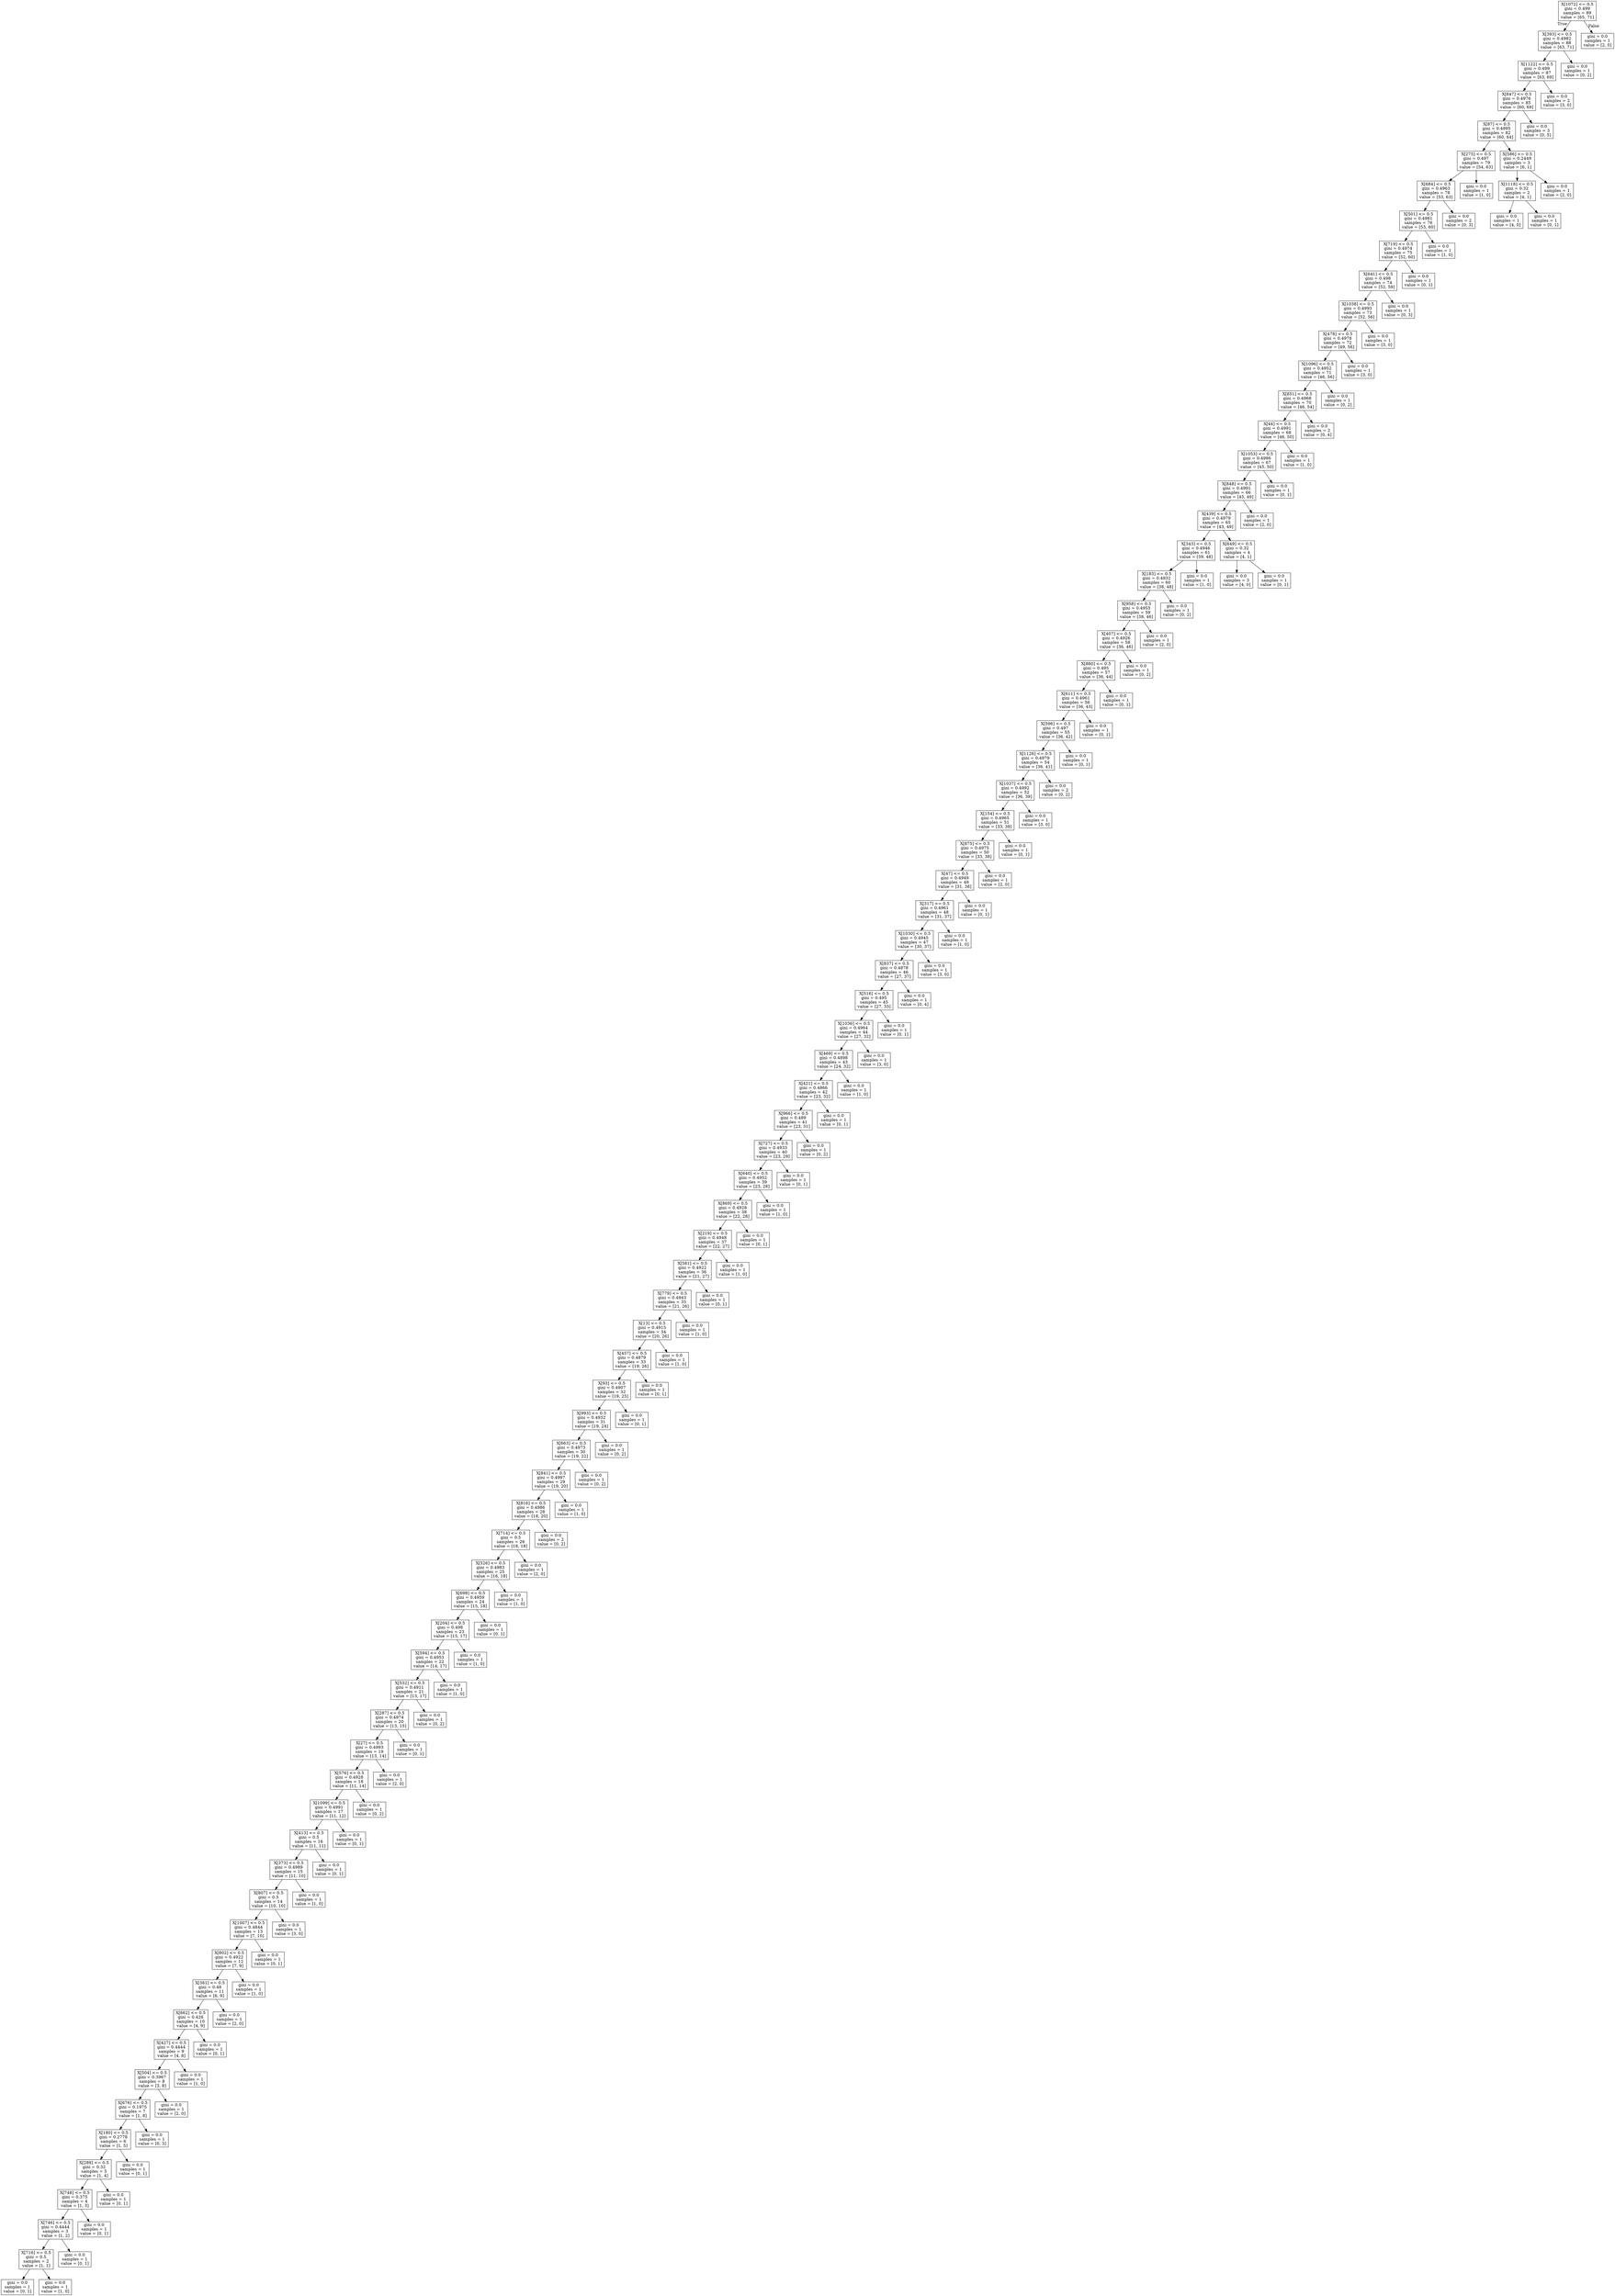digraph Tree {
node [shape=box] ;
0 [label="X[1072] <= 0.5\ngini = 0.499\nsamples = 89\nvalue = [65, 71]"] ;
1 [label="X[393] <= 0.5\ngini = 0.4982\nsamples = 88\nvalue = [63, 71]"] ;
0 -> 1 [labeldistance=2.5, labelangle=45, headlabel="True"] ;
2 [label="X[1122] <= 0.5\ngini = 0.499\nsamples = 87\nvalue = [63, 69]"] ;
1 -> 2 ;
3 [label="X[847] <= 0.5\ngini = 0.4976\nsamples = 85\nvalue = [60, 69]"] ;
2 -> 3 ;
4 [label="X[87] <= 0.5\ngini = 0.4995\nsamples = 82\nvalue = [60, 64]"] ;
3 -> 4 ;
5 [label="X[275] <= 0.5\ngini = 0.497\nsamples = 79\nvalue = [54, 63]"] ;
4 -> 5 ;
6 [label="X[684] <= 0.5\ngini = 0.4963\nsamples = 78\nvalue = [53, 63]"] ;
5 -> 6 ;
7 [label="X[501] <= 0.5\ngini = 0.4981\nsamples = 76\nvalue = [53, 60]"] ;
6 -> 7 ;
8 [label="X[719] <= 0.5\ngini = 0.4974\nsamples = 75\nvalue = [52, 60]"] ;
7 -> 8 ;
9 [label="X[641] <= 0.5\ngini = 0.498\nsamples = 74\nvalue = [52, 59]"] ;
8 -> 9 ;
10 [label="X[1038] <= 0.5\ngini = 0.4993\nsamples = 73\nvalue = [52, 56]"] ;
9 -> 10 ;
11 [label="X[478] <= 0.5\ngini = 0.4978\nsamples = 72\nvalue = [49, 56]"] ;
10 -> 11 ;
12 [label="X[1096] <= 0.5\ngini = 0.4952\nsamples = 71\nvalue = [46, 56]"] ;
11 -> 12 ;
13 [label="X[851] <= 0.5\ngini = 0.4968\nsamples = 70\nvalue = [46, 54]"] ;
12 -> 13 ;
14 [label="X[44] <= 0.5\ngini = 0.4991\nsamples = 68\nvalue = [46, 50]"] ;
13 -> 14 ;
15 [label="X[1053] <= 0.5\ngini = 0.4986\nsamples = 67\nvalue = [45, 50]"] ;
14 -> 15 ;
16 [label="X[848] <= 0.5\ngini = 0.4991\nsamples = 66\nvalue = [45, 49]"] ;
15 -> 16 ;
17 [label="X[439] <= 0.5\ngini = 0.4979\nsamples = 65\nvalue = [43, 49]"] ;
16 -> 17 ;
18 [label="X[343] <= 0.5\ngini = 0.4946\nsamples = 61\nvalue = [39, 48]"] ;
17 -> 18 ;
19 [label="X[183] <= 0.5\ngini = 0.4932\nsamples = 60\nvalue = [38, 48]"] ;
18 -> 19 ;
20 [label="X[958] <= 0.5\ngini = 0.4955\nsamples = 59\nvalue = [38, 46]"] ;
19 -> 20 ;
21 [label="X[407] <= 0.5\ngini = 0.4926\nsamples = 58\nvalue = [36, 46]"] ;
20 -> 21 ;
22 [label="X[880] <= 0.5\ngini = 0.495\nsamples = 57\nvalue = [36, 44]"] ;
21 -> 22 ;
23 [label="X[611] <= 0.5\ngini = 0.4961\nsamples = 56\nvalue = [36, 43]"] ;
22 -> 23 ;
24 [label="X[596] <= 0.5\ngini = 0.497\nsamples = 55\nvalue = [36, 42]"] ;
23 -> 24 ;
25 [label="X[1126] <= 0.5\ngini = 0.4979\nsamples = 54\nvalue = [36, 41]"] ;
24 -> 25 ;
26 [label="X[1037] <= 0.5\ngini = 0.4992\nsamples = 52\nvalue = [36, 39]"] ;
25 -> 26 ;
27 [label="X[154] <= 0.5\ngini = 0.4965\nsamples = 51\nvalue = [33, 39]"] ;
26 -> 27 ;
28 [label="X[875] <= 0.5\ngini = 0.4975\nsamples = 50\nvalue = [33, 38]"] ;
27 -> 28 ;
29 [label="X[47] <= 0.5\ngini = 0.4949\nsamples = 49\nvalue = [31, 38]"] ;
28 -> 29 ;
30 [label="X[317] <= 0.5\ngini = 0.4961\nsamples = 48\nvalue = [31, 37]"] ;
29 -> 30 ;
31 [label="X[1030] <= 0.5\ngini = 0.4945\nsamples = 47\nvalue = [30, 37]"] ;
30 -> 31 ;
32 [label="X[837] <= 0.5\ngini = 0.4878\nsamples = 46\nvalue = [27, 37]"] ;
31 -> 32 ;
33 [label="X[516] <= 0.5\ngini = 0.495\nsamples = 45\nvalue = [27, 33]"] ;
32 -> 33 ;
34 [label="X[1036] <= 0.5\ngini = 0.4964\nsamples = 44\nvalue = [27, 32]"] ;
33 -> 34 ;
35 [label="X[469] <= 0.5\ngini = 0.4898\nsamples = 43\nvalue = [24, 32]"] ;
34 -> 35 ;
36 [label="X[421] <= 0.5\ngini = 0.4866\nsamples = 42\nvalue = [23, 32]"] ;
35 -> 36 ;
37 [label="X[966] <= 0.5\ngini = 0.489\nsamples = 41\nvalue = [23, 31]"] ;
36 -> 37 ;
38 [label="X[727] <= 0.5\ngini = 0.4933\nsamples = 40\nvalue = [23, 29]"] ;
37 -> 38 ;
39 [label="X[640] <= 0.5\ngini = 0.4952\nsamples = 39\nvalue = [23, 28]"] ;
38 -> 39 ;
40 [label="X[869] <= 0.5\ngini = 0.4928\nsamples = 38\nvalue = [22, 28]"] ;
39 -> 40 ;
41 [label="X[219] <= 0.5\ngini = 0.4948\nsamples = 37\nvalue = [22, 27]"] ;
40 -> 41 ;
42 [label="X[581] <= 0.5\ngini = 0.4922\nsamples = 36\nvalue = [21, 27]"] ;
41 -> 42 ;
43 [label="X[779] <= 0.5\ngini = 0.4943\nsamples = 35\nvalue = [21, 26]"] ;
42 -> 43 ;
44 [label="X[13] <= 0.5\ngini = 0.4915\nsamples = 34\nvalue = [20, 26]"] ;
43 -> 44 ;
45 [label="X[457] <= 0.5\ngini = 0.4879\nsamples = 33\nvalue = [19, 26]"] ;
44 -> 45 ;
46 [label="X[93] <= 0.5\ngini = 0.4907\nsamples = 32\nvalue = [19, 25]"] ;
45 -> 46 ;
47 [label="X[993] <= 0.5\ngini = 0.4932\nsamples = 31\nvalue = [19, 24]"] ;
46 -> 47 ;
48 [label="X[663] <= 0.5\ngini = 0.4973\nsamples = 30\nvalue = [19, 22]"] ;
47 -> 48 ;
49 [label="X[841] <= 0.5\ngini = 0.4997\nsamples = 29\nvalue = [19, 20]"] ;
48 -> 49 ;
50 [label="X[816] <= 0.5\ngini = 0.4986\nsamples = 28\nvalue = [18, 20]"] ;
49 -> 50 ;
51 [label="X[714] <= 0.5\ngini = 0.5\nsamples = 26\nvalue = [18, 18]"] ;
50 -> 51 ;
52 [label="X[526] <= 0.5\ngini = 0.4983\nsamples = 25\nvalue = [16, 18]"] ;
51 -> 52 ;
53 [label="X[698] <= 0.5\ngini = 0.4959\nsamples = 24\nvalue = [15, 18]"] ;
52 -> 53 ;
54 [label="X[204] <= 0.5\ngini = 0.498\nsamples = 23\nvalue = [15, 17]"] ;
53 -> 54 ;
55 [label="X[594] <= 0.5\ngini = 0.4953\nsamples = 22\nvalue = [14, 17]"] ;
54 -> 55 ;
56 [label="X[532] <= 0.5\ngini = 0.4911\nsamples = 21\nvalue = [13, 17]"] ;
55 -> 56 ;
57 [label="X[287] <= 0.5\ngini = 0.4974\nsamples = 20\nvalue = [13, 15]"] ;
56 -> 57 ;
58 [label="X[27] <= 0.5\ngini = 0.4993\nsamples = 19\nvalue = [13, 14]"] ;
57 -> 58 ;
59 [label="X[576] <= 0.5\ngini = 0.4928\nsamples = 18\nvalue = [11, 14]"] ;
58 -> 59 ;
60 [label="X[1099] <= 0.5\ngini = 0.4991\nsamples = 17\nvalue = [11, 12]"] ;
59 -> 60 ;
61 [label="X[413] <= 0.5\ngini = 0.5\nsamples = 16\nvalue = [11, 11]"] ;
60 -> 61 ;
62 [label="X[373] <= 0.5\ngini = 0.4989\nsamples = 15\nvalue = [11, 10]"] ;
61 -> 62 ;
63 [label="X[807] <= 0.5\ngini = 0.5\nsamples = 14\nvalue = [10, 10]"] ;
62 -> 63 ;
64 [label="X[1007] <= 0.5\ngini = 0.4844\nsamples = 13\nvalue = [7, 10]"] ;
63 -> 64 ;
65 [label="X[802] <= 0.5\ngini = 0.4922\nsamples = 12\nvalue = [7, 9]"] ;
64 -> 65 ;
66 [label="X[381] <= 0.5\ngini = 0.48\nsamples = 11\nvalue = [6, 9]"] ;
65 -> 66 ;
67 [label="X[662] <= 0.5\ngini = 0.426\nsamples = 10\nvalue = [4, 9]"] ;
66 -> 67 ;
68 [label="X[427] <= 0.5\ngini = 0.4444\nsamples = 9\nvalue = [4, 8]"] ;
67 -> 68 ;
69 [label="X[504] <= 0.5\ngini = 0.3967\nsamples = 8\nvalue = [3, 8]"] ;
68 -> 69 ;
70 [label="X[676] <= 0.5\ngini = 0.1975\nsamples = 7\nvalue = [1, 8]"] ;
69 -> 70 ;
71 [label="X[180] <= 0.5\ngini = 0.2778\nsamples = 6\nvalue = [1, 5]"] ;
70 -> 71 ;
72 [label="X[289] <= 0.5\ngini = 0.32\nsamples = 5\nvalue = [1, 4]"] ;
71 -> 72 ;
73 [label="X[748] <= 0.5\ngini = 0.375\nsamples = 4\nvalue = [1, 3]"] ;
72 -> 73 ;
74 [label="X[746] <= 0.5\ngini = 0.4444\nsamples = 3\nvalue = [1, 2]"] ;
73 -> 74 ;
75 [label="X[716] <= 0.5\ngini = 0.5\nsamples = 2\nvalue = [1, 1]"] ;
74 -> 75 ;
76 [label="gini = 0.0\nsamples = 1\nvalue = [0, 1]"] ;
75 -> 76 ;
77 [label="gini = 0.0\nsamples = 1\nvalue = [1, 0]"] ;
75 -> 77 ;
78 [label="gini = 0.0\nsamples = 1\nvalue = [0, 1]"] ;
74 -> 78 ;
79 [label="gini = 0.0\nsamples = 1\nvalue = [0, 1]"] ;
73 -> 79 ;
80 [label="gini = 0.0\nsamples = 1\nvalue = [0, 1]"] ;
72 -> 80 ;
81 [label="gini = 0.0\nsamples = 1\nvalue = [0, 1]"] ;
71 -> 81 ;
82 [label="gini = 0.0\nsamples = 1\nvalue = [0, 3]"] ;
70 -> 82 ;
83 [label="gini = 0.0\nsamples = 1\nvalue = [2, 0]"] ;
69 -> 83 ;
84 [label="gini = 0.0\nsamples = 1\nvalue = [1, 0]"] ;
68 -> 84 ;
85 [label="gini = 0.0\nsamples = 1\nvalue = [0, 1]"] ;
67 -> 85 ;
86 [label="gini = 0.0\nsamples = 1\nvalue = [2, 0]"] ;
66 -> 86 ;
87 [label="gini = 0.0\nsamples = 1\nvalue = [1, 0]"] ;
65 -> 87 ;
88 [label="gini = 0.0\nsamples = 1\nvalue = [0, 1]"] ;
64 -> 88 ;
89 [label="gini = 0.0\nsamples = 1\nvalue = [3, 0]"] ;
63 -> 89 ;
90 [label="gini = 0.0\nsamples = 1\nvalue = [1, 0]"] ;
62 -> 90 ;
91 [label="gini = 0.0\nsamples = 1\nvalue = [0, 1]"] ;
61 -> 91 ;
92 [label="gini = 0.0\nsamples = 1\nvalue = [0, 1]"] ;
60 -> 92 ;
93 [label="gini = 0.0\nsamples = 1\nvalue = [0, 2]"] ;
59 -> 93 ;
94 [label="gini = 0.0\nsamples = 1\nvalue = [2, 0]"] ;
58 -> 94 ;
95 [label="gini = 0.0\nsamples = 1\nvalue = [0, 1]"] ;
57 -> 95 ;
96 [label="gini = 0.0\nsamples = 1\nvalue = [0, 2]"] ;
56 -> 96 ;
97 [label="gini = 0.0\nsamples = 1\nvalue = [1, 0]"] ;
55 -> 97 ;
98 [label="gini = 0.0\nsamples = 1\nvalue = [1, 0]"] ;
54 -> 98 ;
99 [label="gini = 0.0\nsamples = 1\nvalue = [0, 1]"] ;
53 -> 99 ;
100 [label="gini = 0.0\nsamples = 1\nvalue = [1, 0]"] ;
52 -> 100 ;
101 [label="gini = 0.0\nsamples = 1\nvalue = [2, 0]"] ;
51 -> 101 ;
102 [label="gini = 0.0\nsamples = 2\nvalue = [0, 2]"] ;
50 -> 102 ;
103 [label="gini = 0.0\nsamples = 1\nvalue = [1, 0]"] ;
49 -> 103 ;
104 [label="gini = 0.0\nsamples = 1\nvalue = [0, 2]"] ;
48 -> 104 ;
105 [label="gini = 0.0\nsamples = 1\nvalue = [0, 2]"] ;
47 -> 105 ;
106 [label="gini = 0.0\nsamples = 1\nvalue = [0, 1]"] ;
46 -> 106 ;
107 [label="gini = 0.0\nsamples = 1\nvalue = [0, 1]"] ;
45 -> 107 ;
108 [label="gini = 0.0\nsamples = 1\nvalue = [1, 0]"] ;
44 -> 108 ;
109 [label="gini = 0.0\nsamples = 1\nvalue = [1, 0]"] ;
43 -> 109 ;
110 [label="gini = 0.0\nsamples = 1\nvalue = [0, 1]"] ;
42 -> 110 ;
111 [label="gini = 0.0\nsamples = 1\nvalue = [1, 0]"] ;
41 -> 111 ;
112 [label="gini = 0.0\nsamples = 1\nvalue = [0, 1]"] ;
40 -> 112 ;
113 [label="gini = 0.0\nsamples = 1\nvalue = [1, 0]"] ;
39 -> 113 ;
114 [label="gini = 0.0\nsamples = 1\nvalue = [0, 1]"] ;
38 -> 114 ;
115 [label="gini = 0.0\nsamples = 1\nvalue = [0, 2]"] ;
37 -> 115 ;
116 [label="gini = 0.0\nsamples = 1\nvalue = [0, 1]"] ;
36 -> 116 ;
117 [label="gini = 0.0\nsamples = 1\nvalue = [1, 0]"] ;
35 -> 117 ;
118 [label="gini = 0.0\nsamples = 1\nvalue = [3, 0]"] ;
34 -> 118 ;
119 [label="gini = 0.0\nsamples = 1\nvalue = [0, 1]"] ;
33 -> 119 ;
120 [label="gini = 0.0\nsamples = 1\nvalue = [0, 4]"] ;
32 -> 120 ;
121 [label="gini = 0.0\nsamples = 1\nvalue = [3, 0]"] ;
31 -> 121 ;
122 [label="gini = 0.0\nsamples = 1\nvalue = [1, 0]"] ;
30 -> 122 ;
123 [label="gini = 0.0\nsamples = 1\nvalue = [0, 1]"] ;
29 -> 123 ;
124 [label="gini = 0.0\nsamples = 1\nvalue = [2, 0]"] ;
28 -> 124 ;
125 [label="gini = 0.0\nsamples = 1\nvalue = [0, 1]"] ;
27 -> 125 ;
126 [label="gini = 0.0\nsamples = 1\nvalue = [3, 0]"] ;
26 -> 126 ;
127 [label="gini = 0.0\nsamples = 2\nvalue = [0, 2]"] ;
25 -> 127 ;
128 [label="gini = 0.0\nsamples = 1\nvalue = [0, 1]"] ;
24 -> 128 ;
129 [label="gini = 0.0\nsamples = 1\nvalue = [0, 1]"] ;
23 -> 129 ;
130 [label="gini = 0.0\nsamples = 1\nvalue = [0, 1]"] ;
22 -> 130 ;
131 [label="gini = 0.0\nsamples = 1\nvalue = [0, 2]"] ;
21 -> 131 ;
132 [label="gini = 0.0\nsamples = 1\nvalue = [2, 0]"] ;
20 -> 132 ;
133 [label="gini = 0.0\nsamples = 1\nvalue = [0, 2]"] ;
19 -> 133 ;
134 [label="gini = 0.0\nsamples = 1\nvalue = [1, 0]"] ;
18 -> 134 ;
135 [label="X[649] <= 0.5\ngini = 0.32\nsamples = 4\nvalue = [4, 1]"] ;
17 -> 135 ;
136 [label="gini = 0.0\nsamples = 3\nvalue = [4, 0]"] ;
135 -> 136 ;
137 [label="gini = 0.0\nsamples = 1\nvalue = [0, 1]"] ;
135 -> 137 ;
138 [label="gini = 0.0\nsamples = 1\nvalue = [2, 0]"] ;
16 -> 138 ;
139 [label="gini = 0.0\nsamples = 1\nvalue = [0, 1]"] ;
15 -> 139 ;
140 [label="gini = 0.0\nsamples = 1\nvalue = [1, 0]"] ;
14 -> 140 ;
141 [label="gini = 0.0\nsamples = 2\nvalue = [0, 4]"] ;
13 -> 141 ;
142 [label="gini = 0.0\nsamples = 1\nvalue = [0, 2]"] ;
12 -> 142 ;
143 [label="gini = 0.0\nsamples = 1\nvalue = [3, 0]"] ;
11 -> 143 ;
144 [label="gini = 0.0\nsamples = 1\nvalue = [3, 0]"] ;
10 -> 144 ;
145 [label="gini = 0.0\nsamples = 1\nvalue = [0, 3]"] ;
9 -> 145 ;
146 [label="gini = 0.0\nsamples = 1\nvalue = [0, 1]"] ;
8 -> 146 ;
147 [label="gini = 0.0\nsamples = 1\nvalue = [1, 0]"] ;
7 -> 147 ;
148 [label="gini = 0.0\nsamples = 2\nvalue = [0, 3]"] ;
6 -> 148 ;
149 [label="gini = 0.0\nsamples = 1\nvalue = [1, 0]"] ;
5 -> 149 ;
150 [label="X[586] <= 0.5\ngini = 0.2449\nsamples = 3\nvalue = [6, 1]"] ;
4 -> 150 ;
151 [label="X[1118] <= 0.5\ngini = 0.32\nsamples = 2\nvalue = [4, 1]"] ;
150 -> 151 ;
152 [label="gini = 0.0\nsamples = 1\nvalue = [4, 0]"] ;
151 -> 152 ;
153 [label="gini = 0.0\nsamples = 1\nvalue = [0, 1]"] ;
151 -> 153 ;
154 [label="gini = 0.0\nsamples = 1\nvalue = [2, 0]"] ;
150 -> 154 ;
155 [label="gini = 0.0\nsamples = 3\nvalue = [0, 5]"] ;
3 -> 155 ;
156 [label="gini = 0.0\nsamples = 2\nvalue = [3, 0]"] ;
2 -> 156 ;
157 [label="gini = 0.0\nsamples = 1\nvalue = [0, 2]"] ;
1 -> 157 ;
158 [label="gini = 0.0\nsamples = 1\nvalue = [2, 0]"] ;
0 -> 158 [labeldistance=2.5, labelangle=-45, headlabel="False"] ;
}